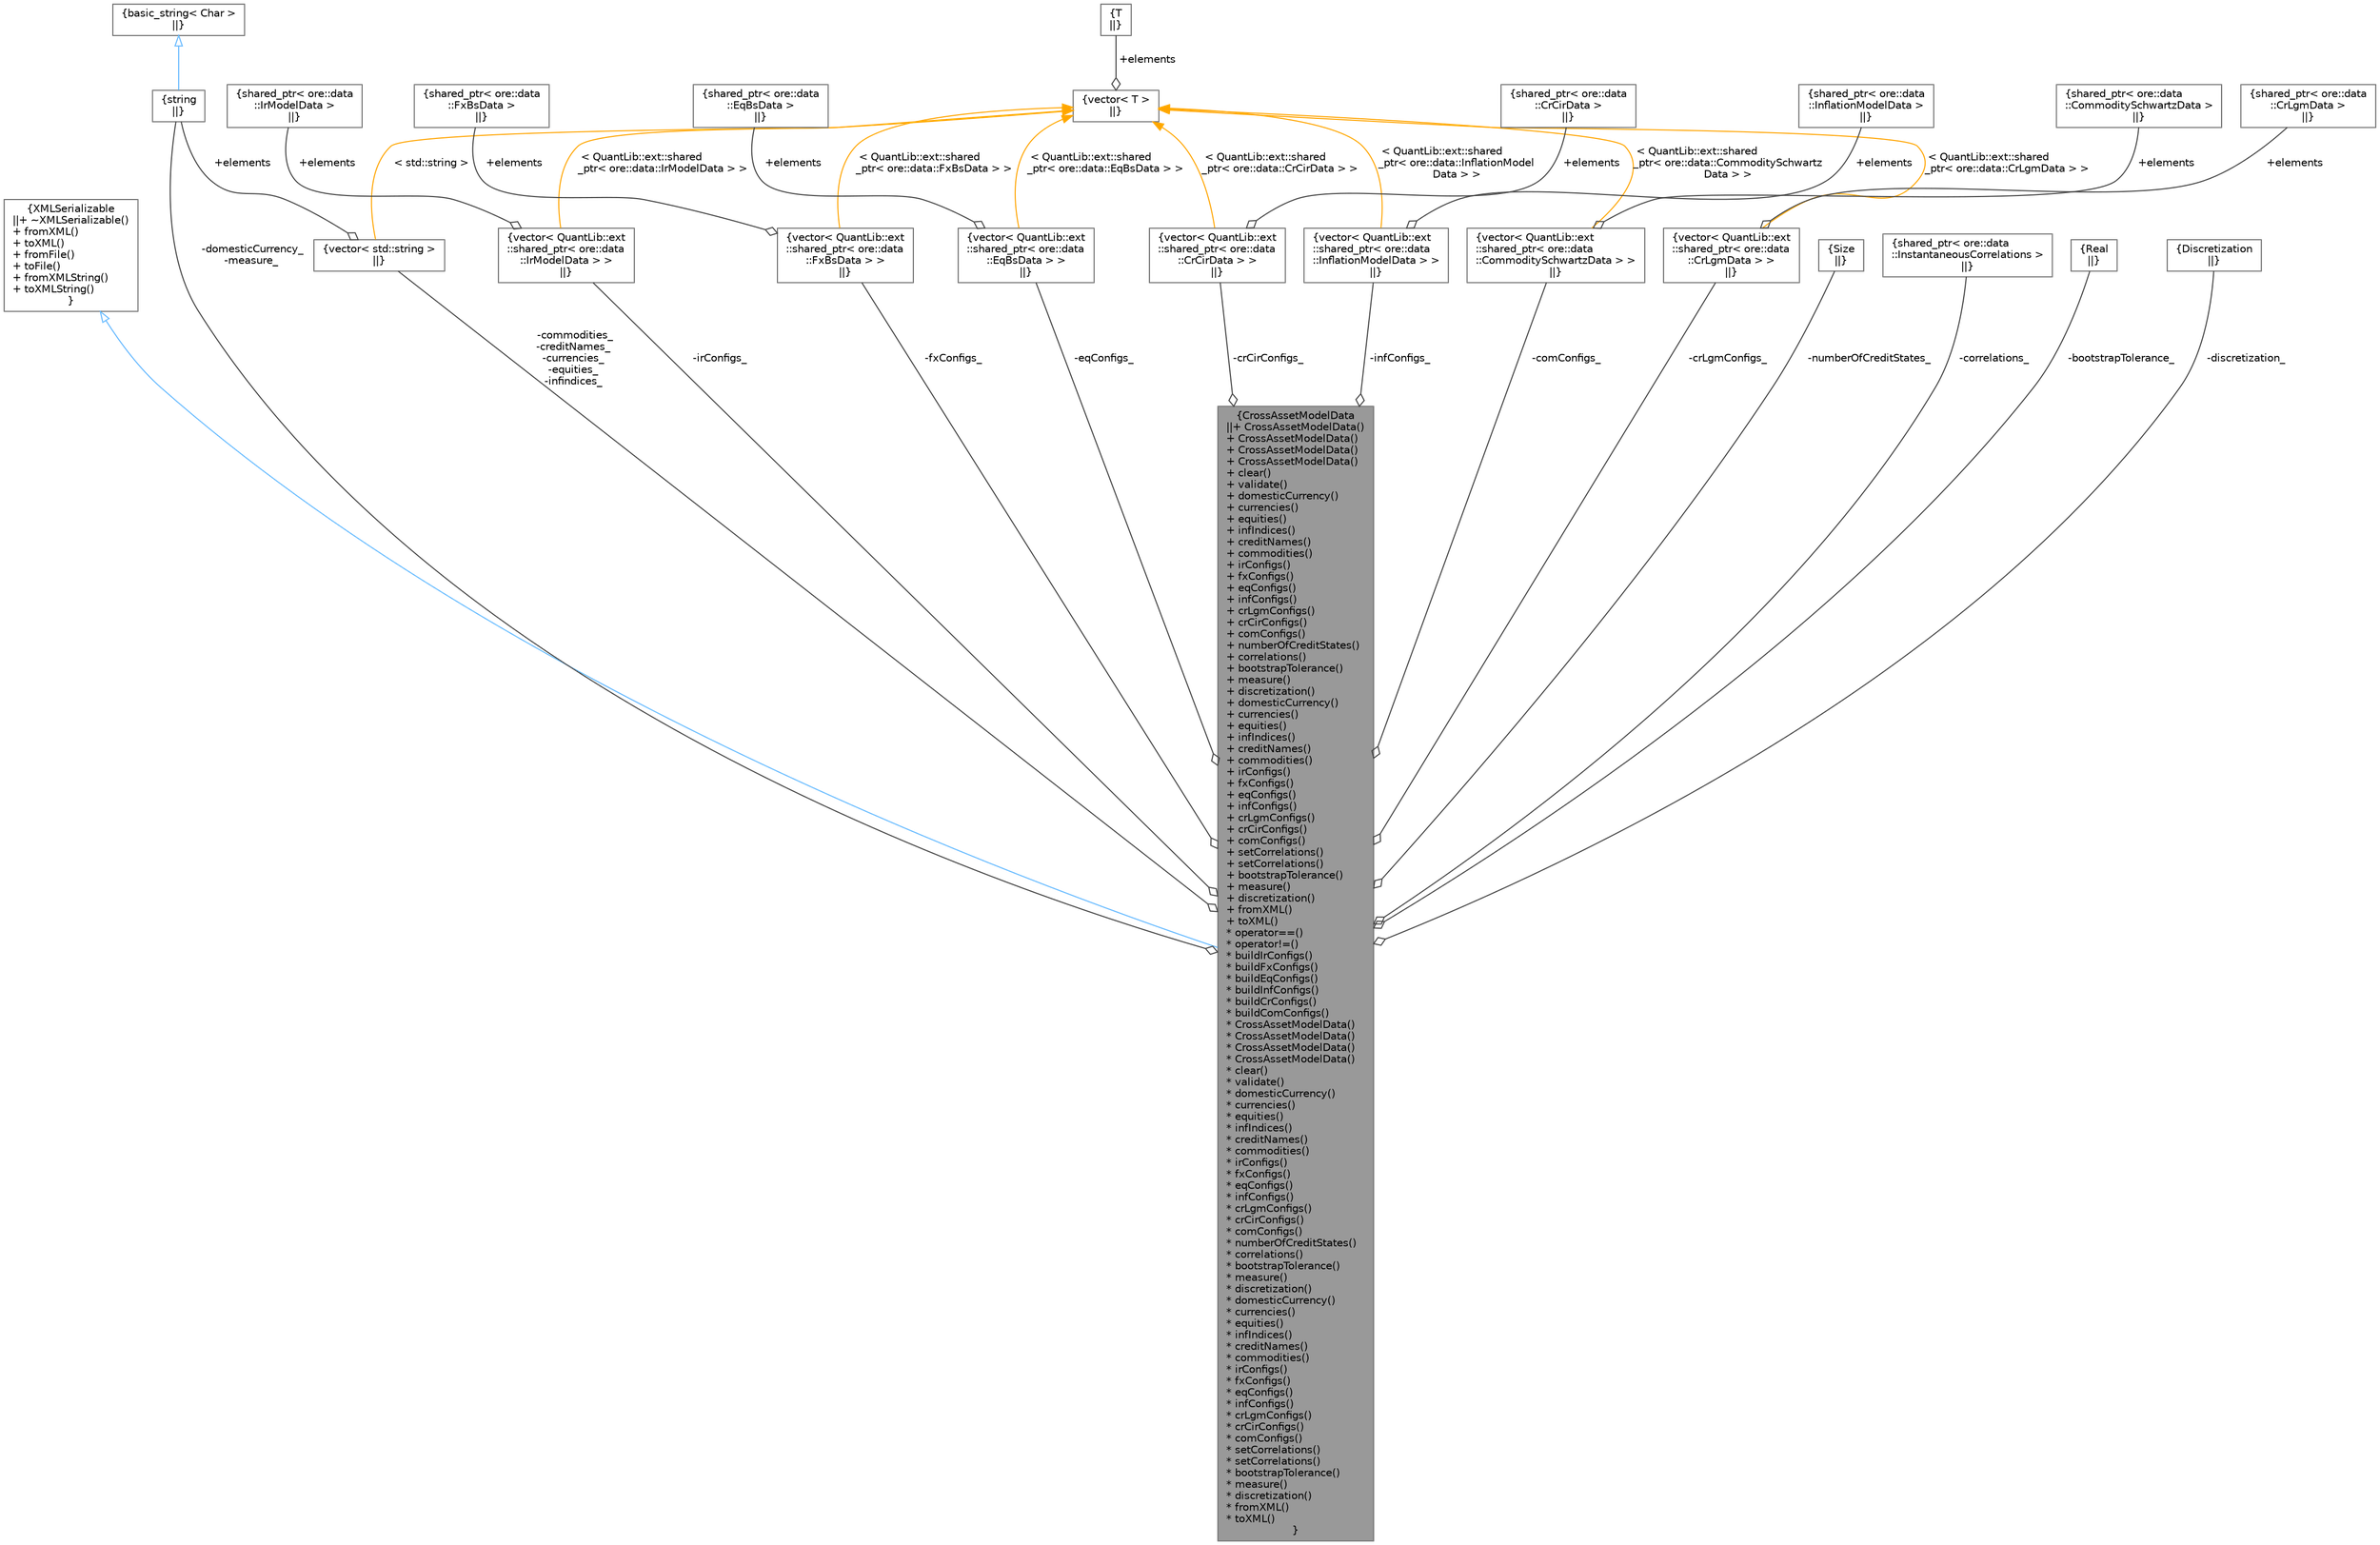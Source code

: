 digraph "CrossAssetModelData"
{
 // INTERACTIVE_SVG=YES
 // LATEX_PDF_SIZE
  bgcolor="transparent";
  edge [fontname=Helvetica,fontsize=10,labelfontname=Helvetica,labelfontsize=10];
  node [fontname=Helvetica,fontsize=10,shape=box,height=0.2,width=0.4];
  Node1 [label="{CrossAssetModelData\n||+ CrossAssetModelData()\l+ CrossAssetModelData()\l+ CrossAssetModelData()\l+ CrossAssetModelData()\l+ clear()\l+ validate()\l+ domesticCurrency()\l+ currencies()\l+ equities()\l+ infIndices()\l+ creditNames()\l+ commodities()\l+ irConfigs()\l+ fxConfigs()\l+ eqConfigs()\l+ infConfigs()\l+ crLgmConfigs()\l+ crCirConfigs()\l+ comConfigs()\l+ numberOfCreditStates()\l+ correlations()\l+ bootstrapTolerance()\l+ measure()\l+ discretization()\l+ domesticCurrency()\l+ currencies()\l+ equities()\l+ infIndices()\l+ creditNames()\l+ commodities()\l+ irConfigs()\l+ fxConfigs()\l+ eqConfigs()\l+ infConfigs()\l+ crLgmConfigs()\l+ crCirConfigs()\l+ comConfigs()\l+ setCorrelations()\l+ setCorrelations()\l+ bootstrapTolerance()\l+ measure()\l+ discretization()\l+ fromXML()\l+ toXML()\l* operator==()\l* operator!=()\l* buildIrConfigs()\l* buildFxConfigs()\l* buildEqConfigs()\l* buildInfConfigs()\l* buildCrConfigs()\l* buildComConfigs()\l* CrossAssetModelData()\l* CrossAssetModelData()\l* CrossAssetModelData()\l* CrossAssetModelData()\l* clear()\l* validate()\l* domesticCurrency()\l* currencies()\l* equities()\l* infIndices()\l* creditNames()\l* commodities()\l* irConfigs()\l* fxConfigs()\l* eqConfigs()\l* infConfigs()\l* crLgmConfigs()\l* crCirConfigs()\l* comConfigs()\l* numberOfCreditStates()\l* correlations()\l* bootstrapTolerance()\l* measure()\l* discretization()\l* domesticCurrency()\l* currencies()\l* equities()\l* infIndices()\l* creditNames()\l* commodities()\l* irConfigs()\l* fxConfigs()\l* eqConfigs()\l* infConfigs()\l* crLgmConfigs()\l* crCirConfigs()\l* comConfigs()\l* setCorrelations()\l* setCorrelations()\l* bootstrapTolerance()\l* measure()\l* discretization()\l* fromXML()\l* toXML()\l}",height=0.2,width=0.4,color="gray40", fillcolor="grey60", style="filled", fontcolor="black",tooltip="Cross Asset Model Parameters."];
  Node2 -> Node1 [dir="back",color="steelblue1",style="solid",arrowtail="onormal"];
  Node2 [label="{XMLSerializable\n||+ ~XMLSerializable()\l+ fromXML()\l+ toXML()\l+ fromFile()\l+ toFile()\l+ fromXMLString()\l+ toXMLString()\l}",height=0.2,width=0.4,color="gray40", fillcolor="white", style="filled",URL="$classore_1_1data_1_1_x_m_l_serializable.html",tooltip="Base class for all serializable classes."];
  Node3 -> Node1 [color="grey25",style="solid",label=" -domesticCurrency_\n-measure_" ,arrowhead="odiamond"];
  Node3 [label="{string\n||}",height=0.2,width=0.4,color="gray40", fillcolor="white", style="filled",tooltip=" "];
  Node4 -> Node3 [dir="back",color="steelblue1",style="solid",arrowtail="onormal"];
  Node4 [label="{basic_string\< Char \>\n||}",height=0.2,width=0.4,color="gray40", fillcolor="white", style="filled",tooltip=" "];
  Node5 -> Node1 [color="grey25",style="solid",label=" -commodities_\n-creditNames_\n-currencies_\n-equities_\n-infindices_" ,arrowhead="odiamond"];
  Node5 [label="{vector\< std::string \>\n||}",height=0.2,width=0.4,color="gray40", fillcolor="white", style="filled",tooltip=" "];
  Node3 -> Node5 [color="grey25",style="solid",label=" +elements" ,arrowhead="odiamond"];
  Node6 -> Node5 [dir="back",color="orange",style="solid",label=" \< std::string \>" ];
  Node6 [label="{vector\< T \>\n||}",height=0.2,width=0.4,color="gray40", fillcolor="white", style="filled",tooltip=" "];
  Node7 -> Node6 [color="grey25",style="solid",label=" +elements" ,arrowhead="odiamond"];
  Node7 [label="{T\n||}",height=0.2,width=0.4,color="gray40", fillcolor="white", style="filled",tooltip=" "];
  Node8 -> Node1 [color="grey25",style="solid",label=" -irConfigs_" ,arrowhead="odiamond"];
  Node8 [label="{vector\< QuantLib::ext\l::shared_ptr\< ore::data\l::IrModelData \> \>\n||}",height=0.2,width=0.4,color="gray40", fillcolor="white", style="filled",tooltip=" "];
  Node9 -> Node8 [color="grey25",style="solid",label=" +elements" ,arrowhead="odiamond"];
  Node9 [label="{shared_ptr\< ore::data\l::IrModelData \>\n||}",height=0.2,width=0.4,color="gray40", fillcolor="white", style="filled",tooltip=" "];
  Node6 -> Node8 [dir="back",color="orange",style="solid",label=" \< QuantLib::ext::shared\l_ptr\< ore::data::IrModelData \> \>" ];
  Node10 -> Node1 [color="grey25",style="solid",label=" -fxConfigs_" ,arrowhead="odiamond"];
  Node10 [label="{vector\< QuantLib::ext\l::shared_ptr\< ore::data\l::FxBsData \> \>\n||}",height=0.2,width=0.4,color="gray40", fillcolor="white", style="filled",tooltip=" "];
  Node11 -> Node10 [color="grey25",style="solid",label=" +elements" ,arrowhead="odiamond"];
  Node11 [label="{shared_ptr\< ore::data\l::FxBsData \>\n||}",height=0.2,width=0.4,color="gray40", fillcolor="white", style="filled",tooltip=" "];
  Node6 -> Node10 [dir="back",color="orange",style="solid",label=" \< QuantLib::ext::shared\l_ptr\< ore::data::FxBsData \> \>" ];
  Node12 -> Node1 [color="grey25",style="solid",label=" -eqConfigs_" ,arrowhead="odiamond"];
  Node12 [label="{vector\< QuantLib::ext\l::shared_ptr\< ore::data\l::EqBsData \> \>\n||}",height=0.2,width=0.4,color="gray40", fillcolor="white", style="filled",tooltip=" "];
  Node13 -> Node12 [color="grey25",style="solid",label=" +elements" ,arrowhead="odiamond"];
  Node13 [label="{shared_ptr\< ore::data\l::EqBsData \>\n||}",height=0.2,width=0.4,color="gray40", fillcolor="white", style="filled",tooltip=" "];
  Node6 -> Node12 [dir="back",color="orange",style="solid",label=" \< QuantLib::ext::shared\l_ptr\< ore::data::EqBsData \> \>" ];
  Node14 -> Node1 [color="grey25",style="solid",label=" -infConfigs_" ,arrowhead="odiamond"];
  Node14 [label="{vector\< QuantLib::ext\l::shared_ptr\< ore::data\l::InflationModelData \> \>\n||}",height=0.2,width=0.4,color="gray40", fillcolor="white", style="filled",tooltip=" "];
  Node15 -> Node14 [color="grey25",style="solid",label=" +elements" ,arrowhead="odiamond"];
  Node15 [label="{shared_ptr\< ore::data\l::InflationModelData \>\n||}",height=0.2,width=0.4,color="gray40", fillcolor="white", style="filled",tooltip=" "];
  Node6 -> Node14 [dir="back",color="orange",style="solid",label=" \< QuantLib::ext::shared\l_ptr\< ore::data::InflationModel\lData \> \>" ];
  Node16 -> Node1 [color="grey25",style="solid",label=" -crLgmConfigs_" ,arrowhead="odiamond"];
  Node16 [label="{vector\< QuantLib::ext\l::shared_ptr\< ore::data\l::CrLgmData \> \>\n||}",height=0.2,width=0.4,color="gray40", fillcolor="white", style="filled",tooltip=" "];
  Node17 -> Node16 [color="grey25",style="solid",label=" +elements" ,arrowhead="odiamond"];
  Node17 [label="{shared_ptr\< ore::data\l::CrLgmData \>\n||}",height=0.2,width=0.4,color="gray40", fillcolor="white", style="filled",tooltip=" "];
  Node6 -> Node16 [dir="back",color="orange",style="solid",label=" \< QuantLib::ext::shared\l_ptr\< ore::data::CrLgmData \> \>" ];
  Node18 -> Node1 [color="grey25",style="solid",label=" -crCirConfigs_" ,arrowhead="odiamond"];
  Node18 [label="{vector\< QuantLib::ext\l::shared_ptr\< ore::data\l::CrCirData \> \>\n||}",height=0.2,width=0.4,color="gray40", fillcolor="white", style="filled",tooltip=" "];
  Node19 -> Node18 [color="grey25",style="solid",label=" +elements" ,arrowhead="odiamond"];
  Node19 [label="{shared_ptr\< ore::data\l::CrCirData \>\n||}",height=0.2,width=0.4,color="gray40", fillcolor="white", style="filled",tooltip=" "];
  Node6 -> Node18 [dir="back",color="orange",style="solid",label=" \< QuantLib::ext::shared\l_ptr\< ore::data::CrCirData \> \>" ];
  Node20 -> Node1 [color="grey25",style="solid",label=" -comConfigs_" ,arrowhead="odiamond"];
  Node20 [label="{vector\< QuantLib::ext\l::shared_ptr\< ore::data\l::CommoditySchwartzData \> \>\n||}",height=0.2,width=0.4,color="gray40", fillcolor="white", style="filled",tooltip=" "];
  Node21 -> Node20 [color="grey25",style="solid",label=" +elements" ,arrowhead="odiamond"];
  Node21 [label="{shared_ptr\< ore::data\l::CommoditySchwartzData \>\n||}",height=0.2,width=0.4,color="gray40", fillcolor="white", style="filled",tooltip=" "];
  Node6 -> Node20 [dir="back",color="orange",style="solid",label=" \< QuantLib::ext::shared\l_ptr\< ore::data::CommoditySchwartz\lData \> \>" ];
  Node22 -> Node1 [color="grey25",style="solid",label=" -numberOfCreditStates_" ,arrowhead="odiamond"];
  Node22 [label="{Size\n||}",height=0.2,width=0.4,color="gray40", fillcolor="white", style="filled",tooltip=" "];
  Node23 -> Node1 [color="grey25",style="solid",label=" -correlations_" ,arrowhead="odiamond"];
  Node23 [label="{shared_ptr\< ore::data\l::InstantaneousCorrelations \>\n||}",height=0.2,width=0.4,color="gray40", fillcolor="white", style="filled",tooltip=" "];
  Node24 -> Node1 [color="grey25",style="solid",label=" -bootstrapTolerance_" ,arrowhead="odiamond"];
  Node24 [label="{Real\n||}",height=0.2,width=0.4,color="gray40", fillcolor="white", style="filled",tooltip=" "];
  Node25 -> Node1 [color="grey25",style="solid",label=" -discretization_" ,arrowhead="odiamond"];
  Node25 [label="{Discretization\n||}",height=0.2,width=0.4,color="gray40", fillcolor="white", style="filled",tooltip=" "];
}
